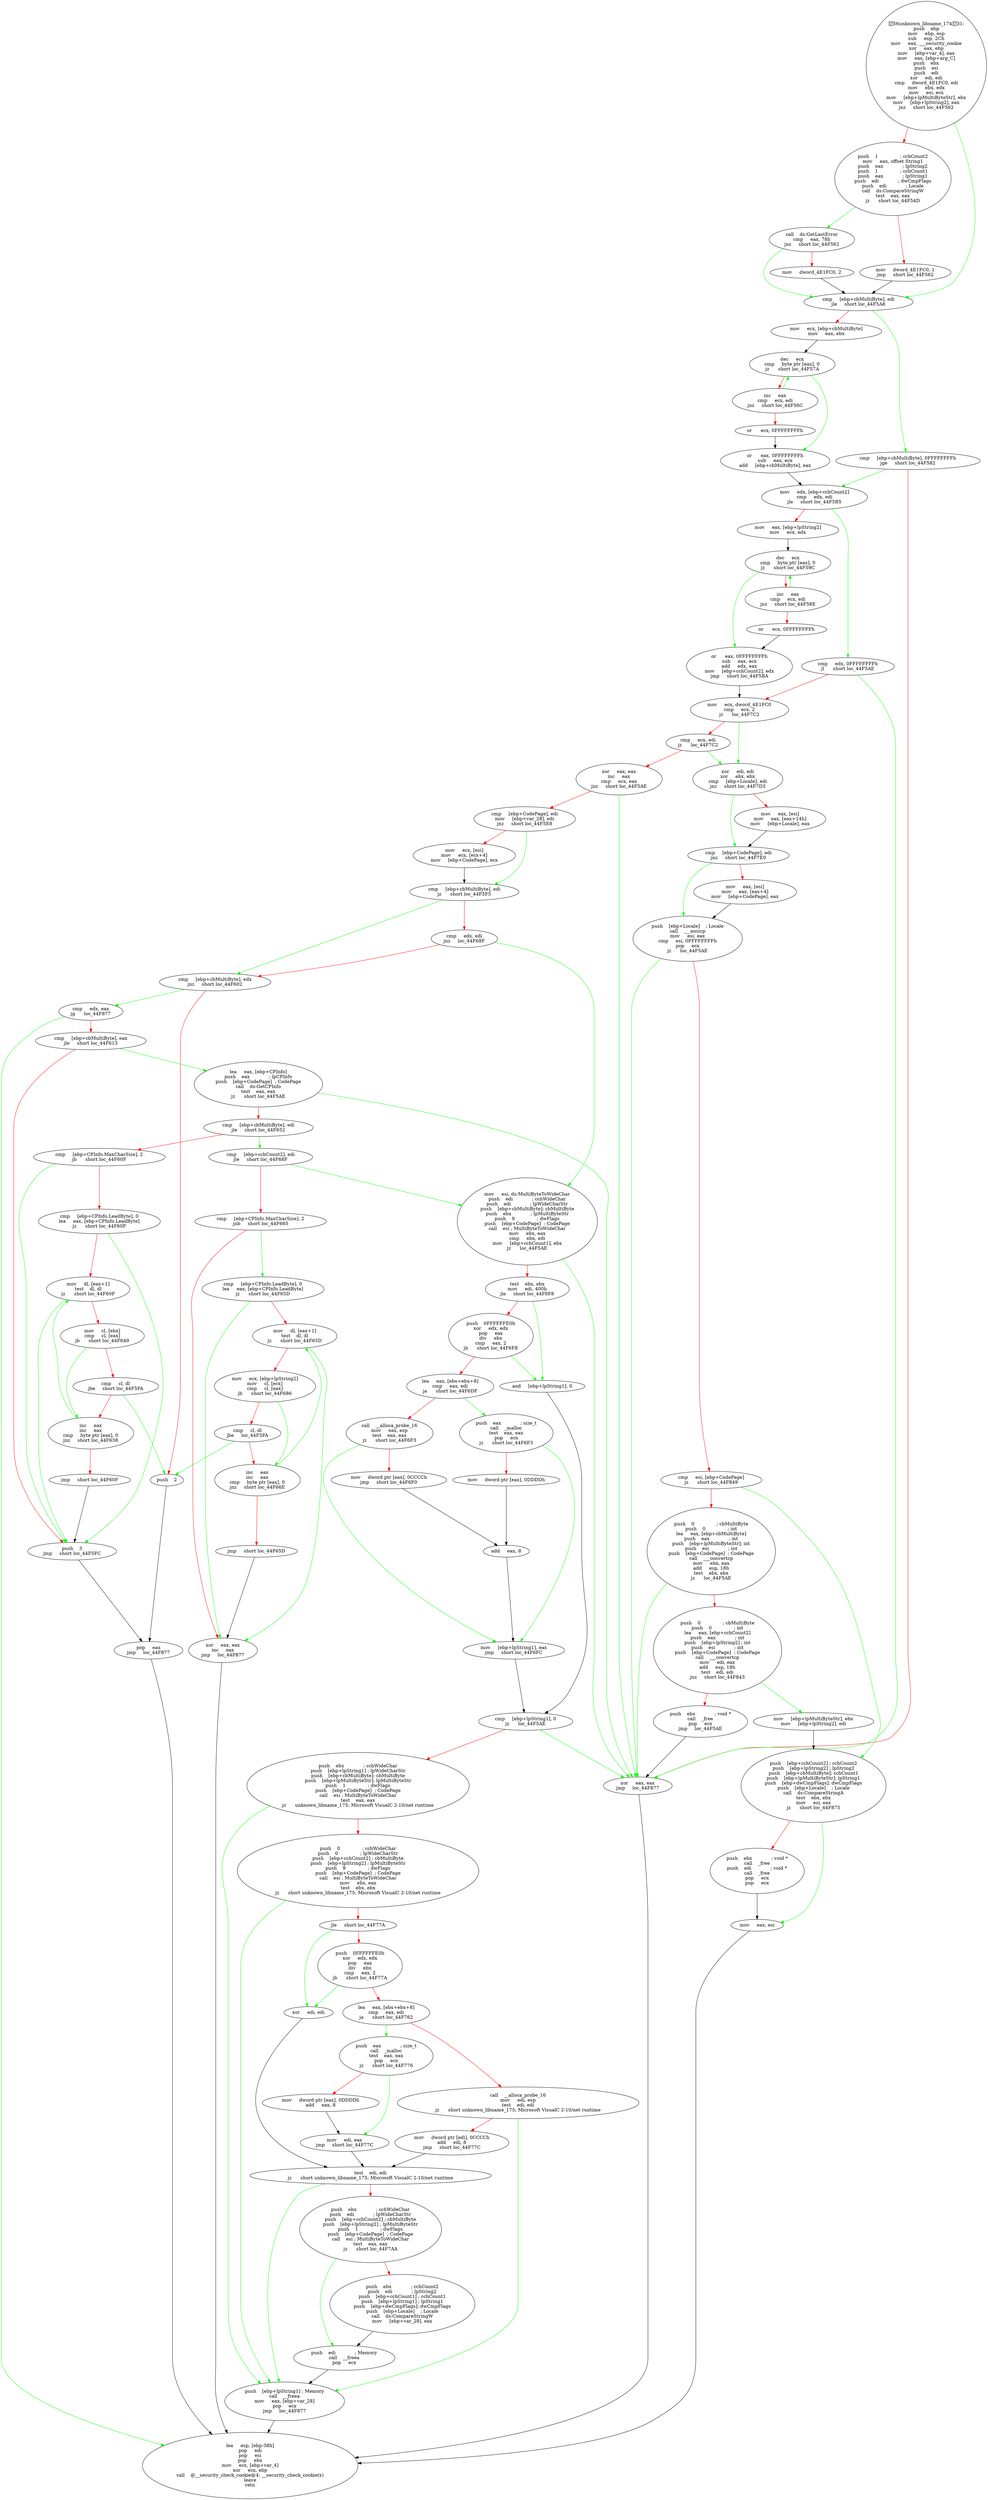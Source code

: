 digraph G{
Node0 [label = "56unknown_libname_17431:
push    ebp
mov     ebp, esp
sub     esp, 2Ch
mov     eax, ___security_cookie
xor     eax, ebp
mov     [ebp+var_4], eax
mov     eax, [ebp+arg_C]
push    ebx
push    esi
push    edi
xor     edi, edi
cmp     dword_4E1FC0, edi
mov     ebx, edx
mov     esi, ecx
mov     [ebp+lpMultiByteStr], ebx
mov     [ebp+lpString2], eax
jnz     short loc_44F562"]
Node1 [label = "push    1               ; cchCount2
mov     eax, offset String1
push    eax             ; lpString2
push    1               ; cchCount1
push    eax             ; lpString1
push    edi             ; dwCmpFlags
push    edi             ; Locale
call    ds:CompareStringW
test    eax, eax
jz      short loc_44F54D"]
Node2 [label = "mov     dword_4E1FC0, 1
jmp     short loc_44F562"]
Node3 [label = "call    ds:GetLastError
cmp     eax, 78h
jnz     short loc_44F562"]
Node4 [label = "mov     dword_4E1FC0, 2"]
Node5 [label = "cmp     [ebp+cbMultiByte], edi
jle     short loc_44F5A8"]
Node6 [label = "mov     ecx, [ebp+cbMultiByte]
mov     eax, ebx"]
Node7 [label = "dec     ecx
cmp     byte ptr [eax], 0
jz      short loc_44F57A"]
Node8 [label = "inc     eax
cmp     ecx, edi
jnz     short loc_44F56C"]
Node9 [label = "or      ecx, 0FFFFFFFFh"]
Node10 [label = "or      eax, 0FFFFFFFFh
sub     eax, ecx
add     [ebp+cbMultiByte], eax"]
Node11 [label = "mov     edx, [ebp+cchCount2]
cmp     edx, edi
jle     short loc_44F5B5"]
Node12 [label = "mov     eax, [ebp+lpString2]
mov     ecx, edx"]
Node13 [label = "dec     ecx
cmp     byte ptr [eax], 0
jz      short loc_44F59C"]
Node14 [label = "inc     eax
cmp     ecx, edi
jnz     short loc_44F58E"]
Node15 [label = "or      ecx, 0FFFFFFFFh"]
Node16 [label = "or      eax, 0FFFFFFFFh
sub     eax, ecx
add     edx, eax
mov     [ebp+cchCount2], edx
jmp     short loc_44F5BA"]
Node17 [label = "cmp     [ebp+cbMultiByte], 0FFFFFFFFh
jge     short loc_44F582"]
Node18 [label = "xor     eax, eax
jmp     loc_44F877"]
Node19 [label = "cmp     edx, 0FFFFFFFFh
jl      short loc_44F5AE"]
Node20 [label = "mov     ecx, dword_4E1FC0
cmp     ecx, 2
jz      loc_44F7C2"]
Node21 [label = "cmp     ecx, edi
jz      loc_44F7C2"]
Node22 [label = "xor     eax, eax
inc     eax
cmp     ecx, eax
jnz     short loc_44F5AE"]
Node23 [label = "cmp     [ebp+CodePage], edi
mov     [ebp+var_28], edi
jnz     short loc_44F5E8"]
Node24 [label = "mov     ecx, [esi]
mov     ecx, [ecx+4]
mov     [ebp+CodePage], ecx"]
Node25 [label = "cmp     [ebp+cbMultiByte], edi
jz      short loc_44F5F5"]
Node26 [label = "cmp     edx, edi
jnz     loc_44F68F"]
Node27 [label = "cmp     [ebp+cbMultiByte], edx
jnz     short loc_44F602"]
Node28 [label = "push    2"]
Node29 [label = "pop     eax
jmp     loc_44F877"]
Node30 [label = "cmp     edx, eax
jg      loc_44F877"]
Node31 [label = "cmp     [ebp+cbMultiByte], eax
jle     short loc_44F613"]
Node32 [label = "push    3
jmp     short loc_44F5FC"]
Node33 [label = "lea     eax, [ebp+CPInfo]
push    eax             ; lpCPInfo
push    [ebp+CodePage]  ; CodePage
call    ds:GetCPInfo
test    eax, eax
jz      short loc_44F5AE"]
Node34 [label = "cmp     [ebp+cbMultiByte], edi
jle     short loc_44F652"]
Node35 [label = "cmp     [ebp+CPInfo.MaxCharSize], 2
jb      short loc_44F60F"]
Node36 [label = "cmp     [ebp+CPInfo.LeadByte], 0
lea     eax, [ebp+CPInfo.LeadByte]
jz      short loc_44F60F"]
Node37 [label = "mov     dl, [eax+1]
test    dl, dl
jz      short loc_44F60F"]
Node38 [label = "mov     cl, [ebx]
cmp     cl, [eax]
jb      short loc_44F649"]
Node39 [label = "cmp     cl, dl
jbe     short loc_44F5FA"]
Node40 [label = "inc     eax
inc     eax
cmp     byte ptr [eax], 0
jnz     short loc_44F638"]
Node41 [label = "jmp     short loc_44F60F"]
Node42 [label = "cmp     [ebp+cchCount2], edi
jle     short loc_44F68F"]
Node43 [label = "cmp     [ebp+CPInfo.MaxCharSize], 2
jnb     short loc_44F665"]
Node44 [label = "xor     eax, eax
inc     eax
jmp     loc_44F877"]
Node45 [label = "cmp     [ebp+CPInfo.LeadByte], 0
lea     eax, [ebp+CPInfo.LeadByte]
jz      short loc_44F65D"]
Node46 [label = "mov     dl, [eax+1]
test    dl, dl
jz      short loc_44F65D"]
Node47 [label = "mov     ecx, [ebp+lpString2]
mov     cl, [ecx]
cmp     cl, [eax]
jb      short loc_44F686"]
Node48 [label = "cmp     cl, dl
jbe     loc_44F5FA"]
Node49 [label = "inc     eax
inc     eax
cmp     byte ptr [eax], 0
jnz     short loc_44F66E"]
Node50 [label = "jmp     short loc_44F65D"]
Node51 [label = "mov     esi, ds:MultiByteToWideChar
push    edi             ; cchWideChar
push    edi             ; lpWideCharStr
push    [ebp+cbMultiByte]; cbMultiByte
push    ebx             ; lpMultiByteStr
push    9               ; dwFlags
push    [ebp+CodePage]  ; CodePage
call    esi ; MultiByteToWideChar
mov     ebx, eax
cmp     ebx, edi
mov     [ebp+cchCount1], ebx
jz      loc_44F5AE"]
Node52 [label = "test    ebx, ebx
mov     edi, 400h
jle     short loc_44F6F8"]
Node53 [label = "push    0FFFFFFE0h
xor     edx, edx
pop     eax
div     ebx
cmp     eax, 2
jb      short loc_44F6F8"]
Node54 [label = "lea     eax, [ebx+ebx+8]
cmp     eax, edi
ja      short loc_44F6DF"]
Node55 [label = "call    __alloca_probe_16
mov     eax, esp
test    eax, eax
jz      short loc_44F6F3"]
Node56 [label = "mov     dword ptr [eax], 0CCCCh
jmp     short loc_44F6F0"]
Node57 [label = "push    eax             ; size_t
call    _malloc
test    eax, eax
pop     ecx
jz      short loc_44F6F3"]
Node58 [label = "mov     dword ptr [eax], 0DDDDh"]
Node59 [label = "add     eax, 8"]
Node60 [label = "mov     [ebp+lpString1], eax
jmp     short loc_44F6FC"]
Node61 [label = "and     [ebp+lpString1], 0"]
Node62 [label = "cmp     [ebp+lpString1], 0
jz      loc_44F5AE"]
Node63 [label = "push    ebx             ; cchWideChar
push    [ebp+lpString1] ; lpWideCharStr
push    [ebp+cbMultiByte]; cbMultiByte
push    [ebp+lpMultiByteStr]; lpMultiByteStr
push    1               ; dwFlags
push    [ebp+CodePage]  ; CodePage
call    esi ; MultiByteToWideChar
test    eax, eax
jz      unknown_libname_175; Microsoft VisualC 2-10/net runtime"]
Node64 [label = "push    0               ; cchWideChar
push    0               ; lpWideCharStr
push    [ebp+cchCount2] ; cbMultiByte
push    [ebp+lpString2] ; lpMultiByteStr
push    9               ; dwFlags
push    [ebp+CodePage]  ; CodePage
call    esi ; MultiByteToWideChar
mov     ebx, eax
test    ebx, ebx
jz      short unknown_libname_175; Microsoft VisualC 2-10/net runtime"]
Node65 [label = "jle     short loc_44F77A"]
Node66 [label = "push    0FFFFFFE0h
xor     edx, edx
pop     eax
div     ebx
cmp     eax, 2
jb      short loc_44F77A"]
Node67 [label = "lea     eax, [ebx+ebx+8]
cmp     eax, edi
ja      short loc_44F762"]
Node68 [label = "call    __alloca_probe_16
mov     edi, esp
test    edi, edi
jz      short unknown_libname_175; Microsoft VisualC 2-10/net runtime"]
Node69 [label = "mov     dword ptr [edi], 0CCCCh
add     edi, 8
jmp     short loc_44F77C"]
Node70 [label = "push    eax             ; size_t
call    _malloc
test    eax, eax
pop     ecx
jz      short loc_44F776"]
Node71 [label = "mov     dword ptr [eax], 0DDDDh
add     eax, 8"]
Node72 [label = "mov     edi, eax
jmp     short loc_44F77C"]
Node73 [label = "xor     edi, edi"]
Node74 [label = "test    edi, edi
jz      short unknown_libname_175; Microsoft VisualC 2-10/net runtime"]
Node75 [label = "push    ebx             ; cchWideChar
push    edi             ; lpWideCharStr
push    [ebp+cchCount2] ; cbMultiByte
push    [ebp+lpString2] ; lpMultiByteStr
push    1               ; dwFlags
push    [ebp+CodePage]  ; CodePage
call    esi ; MultiByteToWideChar
test    eax, eax
jz      short loc_44F7AA"]
Node76 [label = "push    ebx             ; cchCount2
push    edi             ; lpString2
push    [ebp+cchCount1] ; cchCount1
push    [ebp+lpString1] ; lpString1
push    [ebp+dwCmpFlags]; dwCmpFlags
push    [ebp+Locale]    ; Locale
call    ds:CompareStringW
mov     [ebp+var_28], eax"]
Node77 [label = "push    edi             ; Memory
call    __freea
pop     ecx"]
Node78 [label = "push    [ebp+lpString1] ; Memory
call    __freea
mov     eax, [ebp+var_28]
pop     ecx
jmp     loc_44F877"]
Node79 [label = "xor     edi, edi
xor     ebx, ebx
cmp     [ebp+Locale], edi
jnz     short loc_44F7D3"]
Node80 [label = "mov     eax, [esi]
mov     eax, [eax+14h]
mov     [ebp+Locale], eax"]
Node81 [label = "cmp     [ebp+CodePage], edi
jnz     short loc_44F7E0"]
Node82 [label = "mov     eax, [esi]
mov     eax, [eax+4]
mov     [ebp+CodePage], eax"]
Node83 [label = "push    [ebp+Locale]    ; Locale
call    ___ansicp
mov     esi, eax
cmp     esi, 0FFFFFFFFh
pop     ecx
jz      loc_44F5AE"]
Node84 [label = "cmp     esi, [ebp+CodePage]
jz      short loc_44F849"]
Node85 [label = "push    0               ; cbMultiByte
push    0               ; int
lea     eax, [ebp+cbMultiByte]
push    eax             ; int
push    [ebp+lpMultiByteStr]; int
push    esi             ; int
push    [ebp+CodePage]  ; CodePage
call    ___convertcp
mov     ebx, eax
add     esp, 18h
test    ebx, ebx
jz      loc_44F5AE"]
Node86 [label = "push    0               ; cbMultiByte
push    0               ; int
lea     eax, [ebp+cchCount2]
push    eax             ; int
push    [ebp+lpString2] ; int
push    esi             ; int
push    [ebp+CodePage]  ; CodePage
call    ___convertcp
mov     edi, eax
add     esp, 18h
test    edi, edi
jnz     short loc_44F843"]
Node87 [label = "push    ebx             ; void *
call    _free
pop     ecx
jmp     loc_44F5AE"]
Node88 [label = "mov     [ebp+lpMultiByteStr], ebx
mov     [ebp+lpString2], edi"]
Node89 [label = "push    [ebp+cchCount2] ; cchCount2
push    [ebp+lpString2] ; lpString2
push    [ebp+cbMultiByte]; cchCount1
push    [ebp+lpMultiByteStr]; lpString1
push    [ebp+dwCmpFlags]; dwCmpFlags
push    [ebp+Locale]    ; Locale
call    ds:CompareStringA
test    ebx, ebx
mov     esi, eax
jz      short loc_44F875"]
Node90 [label = "push    ebx             ; void *
call    _free
push    edi             ; void *
call    _free
pop     ecx
pop     ecx"]
Node91 [label = "mov     eax, esi"]
Node92 [label = "lea     esp, [ebp-38h]
pop     edi
pop     esi
pop     ebx
mov     ecx, [ebp+var_4]
xor     ecx, ebp
call    @__security_check_cookie@4; __security_check_cookie(x)
leave
retn"]
Node0 -> Node1 [color = "red"]
Node0 -> Node5 [color = "green"]
Node1 -> Node2 [color = "red"]
Node1 -> Node3 [color = "green"]
Node2 -> Node5 [color = "black"]
Node3 -> Node4 [color = "red"]
Node3 -> Node5 [color = "green"]
Node4 -> Node5 [color = "black"]
Node5 -> Node6 [color = "red"]
Node5 -> Node17 [color = "green"]
Node6 -> Node7 [color = "black"]
Node7 -> Node8 [color = "red"]
Node7 -> Node10 [color = "green"]
Node8 -> Node7 [color = "green"]
Node8 -> Node9 [color = "red"]
Node9 -> Node10 [color = "black"]
Node10 -> Node11 [color = "black"]
Node11 -> Node12 [color = "red"]
Node11 -> Node19 [color = "green"]
Node12 -> Node13 [color = "black"]
Node13 -> Node14 [color = "red"]
Node13 -> Node16 [color = "green"]
Node14 -> Node13 [color = "green"]
Node14 -> Node15 [color = "red"]
Node15 -> Node16 [color = "black"]
Node16 -> Node20 [color = "black"]
Node17 -> Node11 [color = "green"]
Node17 -> Node18 [color = "red"]
Node18 -> Node92 [color = "black"]
Node19 -> Node18 [color = "green"]
Node19 -> Node20 [color = "red"]
Node20 -> Node21 [color = "red"]
Node20 -> Node79 [color = "green"]
Node21 -> Node22 [color = "red"]
Node21 -> Node79 [color = "green"]
Node22 -> Node18 [color = "green"]
Node22 -> Node23 [color = "red"]
Node23 -> Node24 [color = "red"]
Node23 -> Node25 [color = "green"]
Node24 -> Node25 [color = "black"]
Node25 -> Node26 [color = "red"]
Node25 -> Node27 [color = "green"]
Node26 -> Node27 [color = "red"]
Node26 -> Node51 [color = "green"]
Node27 -> Node28 [color = "red"]
Node27 -> Node30 [color = "green"]
Node28 -> Node29 [color = "black"]
Node29 -> Node92 [color = "black"]
Node30 -> Node31 [color = "red"]
Node30 -> Node92 [color = "green"]
Node31 -> Node32 [color = "red"]
Node31 -> Node33 [color = "green"]
Node32 -> Node29 [color = "black"]
Node33 -> Node18 [color = "green"]
Node33 -> Node34 [color = "red"]
Node34 -> Node35 [color = "red"]
Node34 -> Node42 [color = "green"]
Node35 -> Node32 [color = "green"]
Node35 -> Node36 [color = "red"]
Node36 -> Node32 [color = "green"]
Node36 -> Node37 [color = "red"]
Node37 -> Node32 [color = "green"]
Node37 -> Node38 [color = "red"]
Node38 -> Node39 [color = "red"]
Node38 -> Node40 [color = "green"]
Node39 -> Node28 [color = "green"]
Node39 -> Node40 [color = "red"]
Node40 -> Node37 [color = "green"]
Node40 -> Node41 [color = "red"]
Node41 -> Node32 [color = "black"]
Node42 -> Node43 [color = "red"]
Node42 -> Node51 [color = "green"]
Node43 -> Node44 [color = "red"]
Node43 -> Node45 [color = "green"]
Node44 -> Node92 [color = "black"]
Node45 -> Node44 [color = "green"]
Node45 -> Node46 [color = "red"]
Node46 -> Node44 [color = "green"]
Node46 -> Node47 [color = "red"]
Node47 -> Node48 [color = "red"]
Node47 -> Node49 [color = "green"]
Node48 -> Node28 [color = "green"]
Node48 -> Node49 [color = "red"]
Node49 -> Node46 [color = "green"]
Node49 -> Node50 [color = "red"]
Node50 -> Node44 [color = "black"]
Node51 -> Node18 [color = "green"]
Node51 -> Node52 [color = "red"]
Node52 -> Node53 [color = "red"]
Node52 -> Node61 [color = "green"]
Node53 -> Node54 [color = "red"]
Node53 -> Node61 [color = "green"]
Node54 -> Node55 [color = "red"]
Node54 -> Node57 [color = "green"]
Node55 -> Node56 [color = "red"]
Node55 -> Node60 [color = "green"]
Node56 -> Node59 [color = "black"]
Node57 -> Node58 [color = "red"]
Node57 -> Node60 [color = "green"]
Node58 -> Node59 [color = "black"]
Node59 -> Node60 [color = "black"]
Node60 -> Node62 [color = "black"]
Node61 -> Node62 [color = "black"]
Node62 -> Node18 [color = "green"]
Node62 -> Node63 [color = "red"]
Node63 -> Node64 [color = "red"]
Node63 -> Node78 [color = "green"]
Node64 -> Node65 [color = "red"]
Node64 -> Node78 [color = "green"]
Node65 -> Node66 [color = "red"]
Node65 -> Node73 [color = "green"]
Node66 -> Node67 [color = "red"]
Node66 -> Node73 [color = "green"]
Node67 -> Node68 [color = "red"]
Node67 -> Node70 [color = "green"]
Node68 -> Node69 [color = "red"]
Node68 -> Node78 [color = "green"]
Node69 -> Node74 [color = "black"]
Node70 -> Node71 [color = "red"]
Node70 -> Node72 [color = "green"]
Node71 -> Node72 [color = "black"]
Node72 -> Node74 [color = "black"]
Node73 -> Node74 [color = "black"]
Node74 -> Node75 [color = "red"]
Node74 -> Node78 [color = "green"]
Node75 -> Node76 [color = "red"]
Node75 -> Node77 [color = "green"]
Node76 -> Node77 [color = "black"]
Node77 -> Node78 [color = "black"]
Node78 -> Node92 [color = "black"]
Node79 -> Node80 [color = "red"]
Node79 -> Node81 [color = "green"]
Node80 -> Node81 [color = "black"]
Node81 -> Node82 [color = "red"]
Node81 -> Node83 [color = "green"]
Node82 -> Node83 [color = "black"]
Node83 -> Node18 [color = "green"]
Node83 -> Node84 [color = "red"]
Node84 -> Node85 [color = "red"]
Node84 -> Node89 [color = "green"]
Node85 -> Node18 [color = "green"]
Node85 -> Node86 [color = "red"]
Node86 -> Node87 [color = "red"]
Node86 -> Node88 [color = "green"]
Node87 -> Node18 [color = "black"]
Node88 -> Node89 [color = "black"]
Node89 -> Node90 [color = "red"]
Node89 -> Node91 [color = "green"]
Node90 -> Node91 [color = "black"]
Node91 -> Node92 [color = "black"]
}